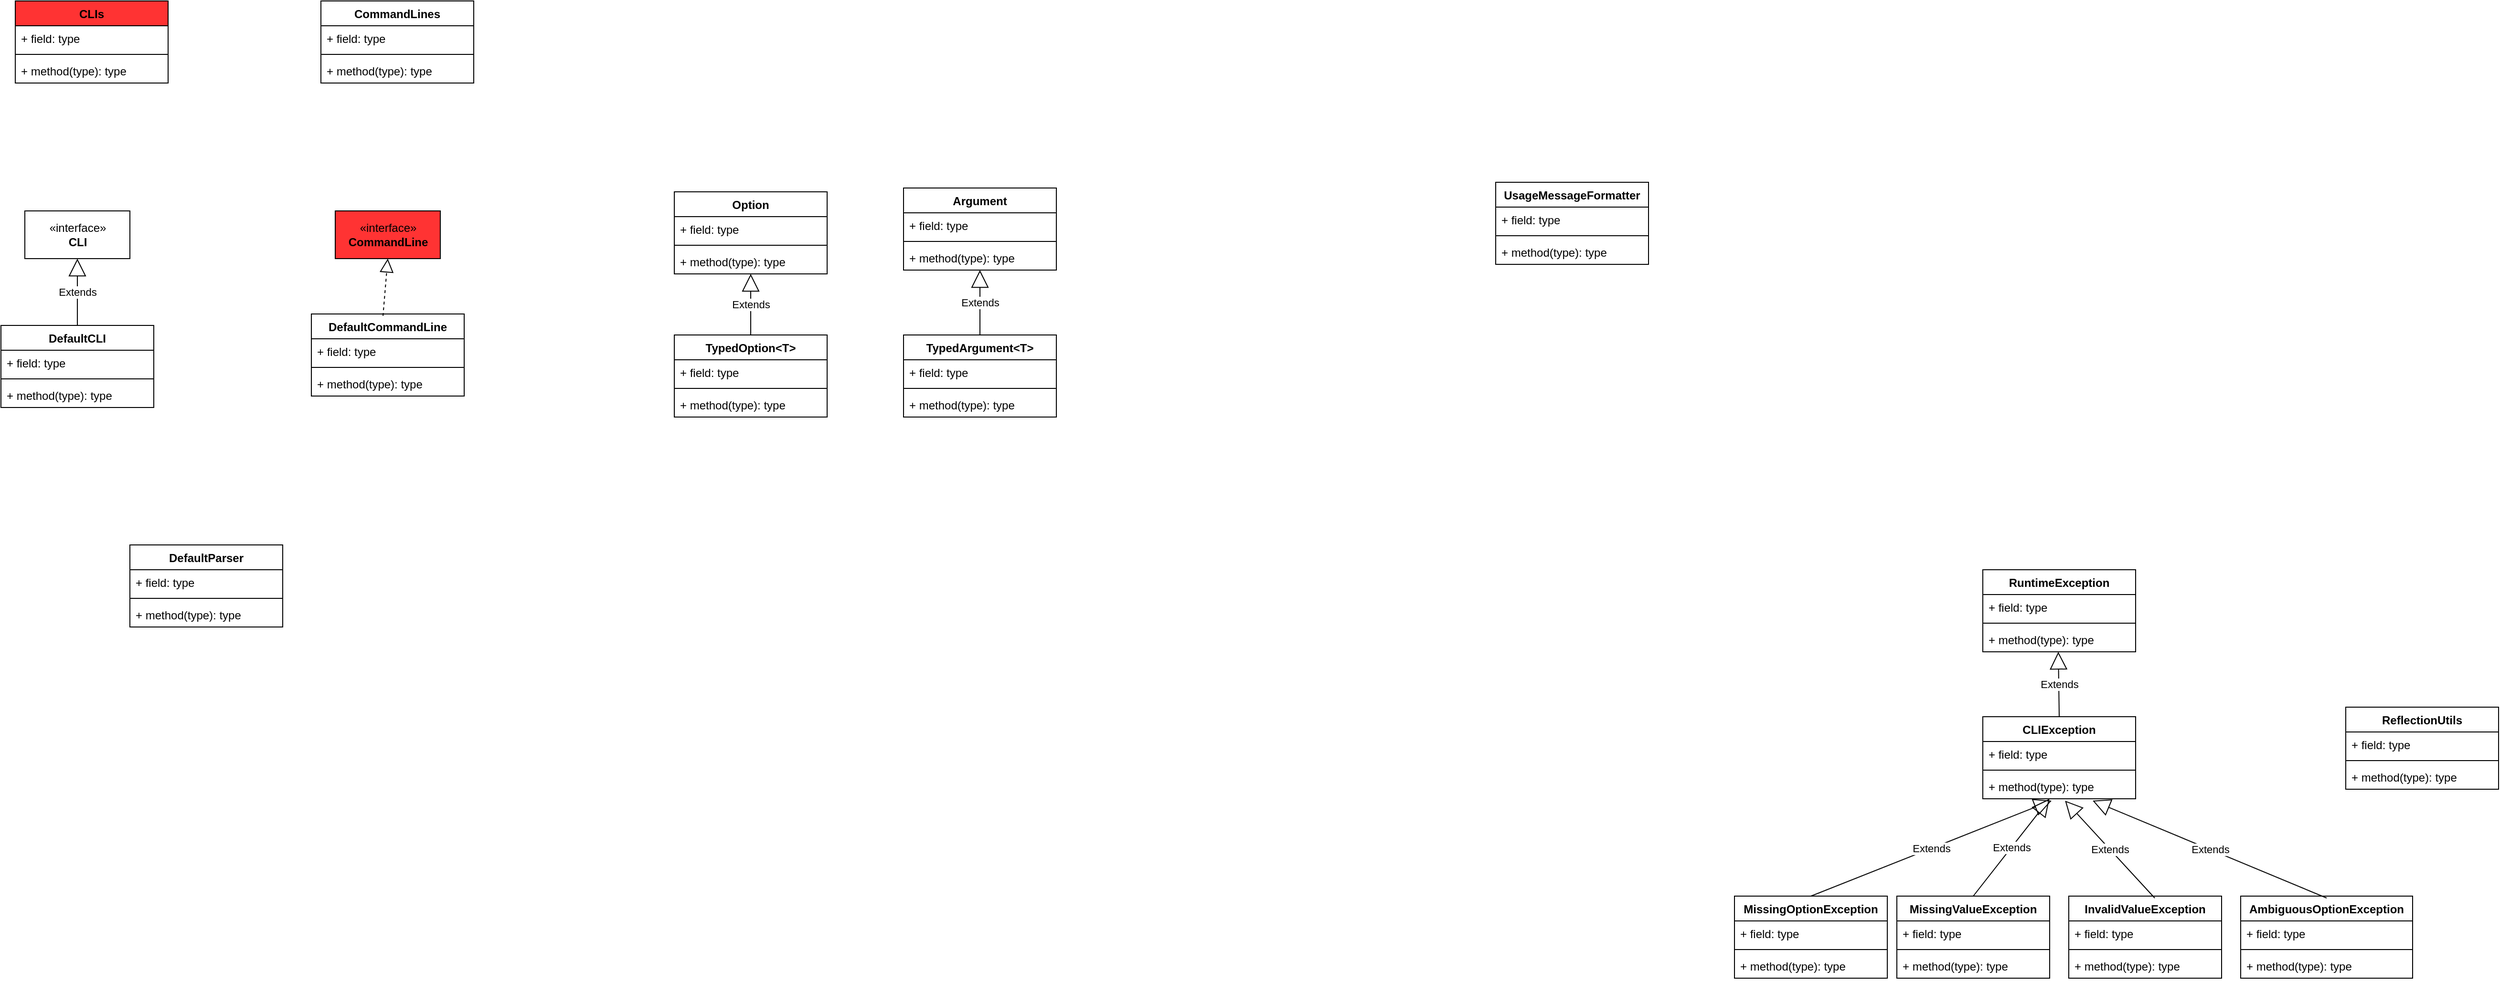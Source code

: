 <mxfile version="13.9.8" type="device" pages="3"><diagram id="QbP-6TuzUSQkgMNv9xkP" name="cli"><mxGraphModel dx="2965" dy="1488" grid="1" gridSize="10" guides="1" tooltips="1" connect="1" arrows="1" fold="1" page="1" pageScale="1" pageWidth="33000" pageHeight="46810" math="0" shadow="0"><root><mxCell id="0"/><mxCell id="1" parent="0"/><mxCell id="k7VLW4rx9YT8nXtQYK7c-1" value="«interface»&lt;br&gt;&lt;b&gt;CLI&lt;/b&gt;" style="html=1;" parent="1" vertex="1"><mxGeometry x="450" y="270" width="110" height="50" as="geometry"/></mxCell><mxCell id="k7VLW4rx9YT8nXtQYK7c-2" value="DefaultCLI" style="swimlane;fontStyle=1;align=center;verticalAlign=top;childLayout=stackLayout;horizontal=1;startSize=26;horizontalStack=0;resizeParent=1;resizeParentMax=0;resizeLast=0;collapsible=1;marginBottom=0;" parent="1" vertex="1"><mxGeometry x="425" y="390" width="160" height="86" as="geometry"/></mxCell><mxCell id="k7VLW4rx9YT8nXtQYK7c-3" value="+ field: type" style="text;strokeColor=none;fillColor=none;align=left;verticalAlign=top;spacingLeft=4;spacingRight=4;overflow=hidden;rotatable=0;points=[[0,0.5],[1,0.5]];portConstraint=eastwest;" parent="k7VLW4rx9YT8nXtQYK7c-2" vertex="1"><mxGeometry y="26" width="160" height="26" as="geometry"/></mxCell><mxCell id="k7VLW4rx9YT8nXtQYK7c-4" value="" style="line;strokeWidth=1;fillColor=none;align=left;verticalAlign=middle;spacingTop=-1;spacingLeft=3;spacingRight=3;rotatable=0;labelPosition=right;points=[];portConstraint=eastwest;" parent="k7VLW4rx9YT8nXtQYK7c-2" vertex="1"><mxGeometry y="52" width="160" height="8" as="geometry"/></mxCell><mxCell id="k7VLW4rx9YT8nXtQYK7c-5" value="+ method(type): type" style="text;strokeColor=none;fillColor=none;align=left;verticalAlign=top;spacingLeft=4;spacingRight=4;overflow=hidden;rotatable=0;points=[[0,0.5],[1,0.5]];portConstraint=eastwest;" parent="k7VLW4rx9YT8nXtQYK7c-2" vertex="1"><mxGeometry y="60" width="160" height="26" as="geometry"/></mxCell><mxCell id="k7VLW4rx9YT8nXtQYK7c-6" value="Extends" style="endArrow=block;endSize=16;endFill=0;html=1;entryX=0.5;entryY=1;entryDx=0;entryDy=0;exitX=0.5;exitY=0;exitDx=0;exitDy=0;" parent="1" source="k7VLW4rx9YT8nXtQYK7c-2" target="k7VLW4rx9YT8nXtQYK7c-1" edge="1"><mxGeometry width="160" relative="1" as="geometry"><mxPoint x="500" y="380" as="sourcePoint"/><mxPoint x="660" y="380" as="targetPoint"/></mxGeometry></mxCell><mxCell id="k7VLW4rx9YT8nXtQYK7c-7" value="Option" style="swimlane;fontStyle=1;align=center;verticalAlign=top;childLayout=stackLayout;horizontal=1;startSize=26;horizontalStack=0;resizeParent=1;resizeParentMax=0;resizeLast=0;collapsible=1;marginBottom=0;" parent="1" vertex="1"><mxGeometry x="1130" y="250" width="160" height="86" as="geometry"/></mxCell><mxCell id="k7VLW4rx9YT8nXtQYK7c-8" value="+ field: type" style="text;strokeColor=none;fillColor=none;align=left;verticalAlign=top;spacingLeft=4;spacingRight=4;overflow=hidden;rotatable=0;points=[[0,0.5],[1,0.5]];portConstraint=eastwest;" parent="k7VLW4rx9YT8nXtQYK7c-7" vertex="1"><mxGeometry y="26" width="160" height="26" as="geometry"/></mxCell><mxCell id="k7VLW4rx9YT8nXtQYK7c-9" value="" style="line;strokeWidth=1;fillColor=none;align=left;verticalAlign=middle;spacingTop=-1;spacingLeft=3;spacingRight=3;rotatable=0;labelPosition=right;points=[];portConstraint=eastwest;" parent="k7VLW4rx9YT8nXtQYK7c-7" vertex="1"><mxGeometry y="52" width="160" height="8" as="geometry"/></mxCell><mxCell id="k7VLW4rx9YT8nXtQYK7c-10" value="+ method(type): type" style="text;strokeColor=none;fillColor=none;align=left;verticalAlign=top;spacingLeft=4;spacingRight=4;overflow=hidden;rotatable=0;points=[[0,0.5],[1,0.5]];portConstraint=eastwest;" parent="k7VLW4rx9YT8nXtQYK7c-7" vertex="1"><mxGeometry y="60" width="160" height="26" as="geometry"/></mxCell><mxCell id="k7VLW4rx9YT8nXtQYK7c-11" value="TypedOption&lt;T&gt;" style="swimlane;fontStyle=1;align=center;verticalAlign=top;childLayout=stackLayout;horizontal=1;startSize=26;horizontalStack=0;resizeParent=1;resizeParentMax=0;resizeLast=0;collapsible=1;marginBottom=0;" parent="1" vertex="1"><mxGeometry x="1130" y="400" width="160" height="86" as="geometry"/></mxCell><mxCell id="k7VLW4rx9YT8nXtQYK7c-15" value="Extends" style="endArrow=block;endSize=16;endFill=0;html=1;" parent="k7VLW4rx9YT8nXtQYK7c-11" target="k7VLW4rx9YT8nXtQYK7c-10" edge="1"><mxGeometry width="160" relative="1" as="geometry"><mxPoint x="80" as="sourcePoint"/><mxPoint x="80" y="-80" as="targetPoint"/></mxGeometry></mxCell><mxCell id="k7VLW4rx9YT8nXtQYK7c-12" value="+ field: type" style="text;strokeColor=none;fillColor=none;align=left;verticalAlign=top;spacingLeft=4;spacingRight=4;overflow=hidden;rotatable=0;points=[[0,0.5],[1,0.5]];portConstraint=eastwest;" parent="k7VLW4rx9YT8nXtQYK7c-11" vertex="1"><mxGeometry y="26" width="160" height="26" as="geometry"/></mxCell><mxCell id="k7VLW4rx9YT8nXtQYK7c-13" value="" style="line;strokeWidth=1;fillColor=none;align=left;verticalAlign=middle;spacingTop=-1;spacingLeft=3;spacingRight=3;rotatable=0;labelPosition=right;points=[];portConstraint=eastwest;" parent="k7VLW4rx9YT8nXtQYK7c-11" vertex="1"><mxGeometry y="52" width="160" height="8" as="geometry"/></mxCell><mxCell id="k7VLW4rx9YT8nXtQYK7c-14" value="+ method(type): type" style="text;strokeColor=none;fillColor=none;align=left;verticalAlign=top;spacingLeft=4;spacingRight=4;overflow=hidden;rotatable=0;points=[[0,0.5],[1,0.5]];portConstraint=eastwest;" parent="k7VLW4rx9YT8nXtQYK7c-11" vertex="1"><mxGeometry y="60" width="160" height="26" as="geometry"/></mxCell><mxCell id="k7VLW4rx9YT8nXtQYK7c-16" value="Argument" style="swimlane;fontStyle=1;align=center;verticalAlign=top;childLayout=stackLayout;horizontal=1;startSize=26;horizontalStack=0;resizeParent=1;resizeParentMax=0;resizeLast=0;collapsible=1;marginBottom=0;" parent="1" vertex="1"><mxGeometry x="1370" y="246" width="160" height="86" as="geometry"/></mxCell><mxCell id="k7VLW4rx9YT8nXtQYK7c-17" value="+ field: type" style="text;strokeColor=none;fillColor=none;align=left;verticalAlign=top;spacingLeft=4;spacingRight=4;overflow=hidden;rotatable=0;points=[[0,0.5],[1,0.5]];portConstraint=eastwest;" parent="k7VLW4rx9YT8nXtQYK7c-16" vertex="1"><mxGeometry y="26" width="160" height="26" as="geometry"/></mxCell><mxCell id="k7VLW4rx9YT8nXtQYK7c-18" value="" style="line;strokeWidth=1;fillColor=none;align=left;verticalAlign=middle;spacingTop=-1;spacingLeft=3;spacingRight=3;rotatable=0;labelPosition=right;points=[];portConstraint=eastwest;" parent="k7VLW4rx9YT8nXtQYK7c-16" vertex="1"><mxGeometry y="52" width="160" height="8" as="geometry"/></mxCell><mxCell id="k7VLW4rx9YT8nXtQYK7c-19" value="+ method(type): type" style="text;strokeColor=none;fillColor=none;align=left;verticalAlign=top;spacingLeft=4;spacingRight=4;overflow=hidden;rotatable=0;points=[[0,0.5],[1,0.5]];portConstraint=eastwest;" parent="k7VLW4rx9YT8nXtQYK7c-16" vertex="1"><mxGeometry y="60" width="160" height="26" as="geometry"/></mxCell><mxCell id="k7VLW4rx9YT8nXtQYK7c-20" value="TypedArgument&lt;T&gt;" style="swimlane;fontStyle=1;align=center;verticalAlign=top;childLayout=stackLayout;horizontal=1;startSize=26;horizontalStack=0;resizeParent=1;resizeParentMax=0;resizeLast=0;collapsible=1;marginBottom=0;" parent="1" vertex="1"><mxGeometry x="1370" y="400" width="160" height="86" as="geometry"/></mxCell><mxCell id="k7VLW4rx9YT8nXtQYK7c-21" value="+ field: type" style="text;strokeColor=none;fillColor=none;align=left;verticalAlign=top;spacingLeft=4;spacingRight=4;overflow=hidden;rotatable=0;points=[[0,0.5],[1,0.5]];portConstraint=eastwest;" parent="k7VLW4rx9YT8nXtQYK7c-20" vertex="1"><mxGeometry y="26" width="160" height="26" as="geometry"/></mxCell><mxCell id="k7VLW4rx9YT8nXtQYK7c-22" value="" style="line;strokeWidth=1;fillColor=none;align=left;verticalAlign=middle;spacingTop=-1;spacingLeft=3;spacingRight=3;rotatable=0;labelPosition=right;points=[];portConstraint=eastwest;" parent="k7VLW4rx9YT8nXtQYK7c-20" vertex="1"><mxGeometry y="52" width="160" height="8" as="geometry"/></mxCell><mxCell id="k7VLW4rx9YT8nXtQYK7c-23" value="+ method(type): type" style="text;strokeColor=none;fillColor=none;align=left;verticalAlign=top;spacingLeft=4;spacingRight=4;overflow=hidden;rotatable=0;points=[[0,0.5],[1,0.5]];portConstraint=eastwest;" parent="k7VLW4rx9YT8nXtQYK7c-20" vertex="1"><mxGeometry y="60" width="160" height="26" as="geometry"/></mxCell><mxCell id="k7VLW4rx9YT8nXtQYK7c-24" value="Extends" style="endArrow=block;endSize=16;endFill=0;html=1;exitX=0.5;exitY=0;exitDx=0;exitDy=0;" parent="1" source="k7VLW4rx9YT8nXtQYK7c-20" target="k7VLW4rx9YT8nXtQYK7c-19" edge="1"><mxGeometry width="160" relative="1" as="geometry"><mxPoint x="1450" y="420" as="sourcePoint"/><mxPoint x="1610" y="420" as="targetPoint"/></mxGeometry></mxCell><mxCell id="QRtP03ZW2Zj_1gk1Pa5E-1" value="UsageMessageFormatter" style="swimlane;fontStyle=1;align=center;verticalAlign=top;childLayout=stackLayout;horizontal=1;startSize=26;horizontalStack=0;resizeParent=1;resizeParentMax=0;resizeLast=0;collapsible=1;marginBottom=0;" parent="1" vertex="1"><mxGeometry x="1990" y="240" width="160" height="86" as="geometry"/></mxCell><mxCell id="QRtP03ZW2Zj_1gk1Pa5E-2" value="+ field: type" style="text;strokeColor=none;fillColor=none;align=left;verticalAlign=top;spacingLeft=4;spacingRight=4;overflow=hidden;rotatable=0;points=[[0,0.5],[1,0.5]];portConstraint=eastwest;" parent="QRtP03ZW2Zj_1gk1Pa5E-1" vertex="1"><mxGeometry y="26" width="160" height="26" as="geometry"/></mxCell><mxCell id="QRtP03ZW2Zj_1gk1Pa5E-3" value="" style="line;strokeWidth=1;fillColor=none;align=left;verticalAlign=middle;spacingTop=-1;spacingLeft=3;spacingRight=3;rotatable=0;labelPosition=right;points=[];portConstraint=eastwest;" parent="QRtP03ZW2Zj_1gk1Pa5E-1" vertex="1"><mxGeometry y="52" width="160" height="8" as="geometry"/></mxCell><mxCell id="QRtP03ZW2Zj_1gk1Pa5E-4" value="+ method(type): type" style="text;strokeColor=none;fillColor=none;align=left;verticalAlign=top;spacingLeft=4;spacingRight=4;overflow=hidden;rotatable=0;points=[[0,0.5],[1,0.5]];portConstraint=eastwest;" parent="QRtP03ZW2Zj_1gk1Pa5E-1" vertex="1"><mxGeometry y="60" width="160" height="26" as="geometry"/></mxCell><mxCell id="FptORcVAcEYDnQw0PrZR-1" value="CLIs" style="swimlane;fontStyle=1;align=center;verticalAlign=top;childLayout=stackLayout;horizontal=1;startSize=26;horizontalStack=0;resizeParent=1;resizeParentMax=0;resizeLast=0;collapsible=1;marginBottom=0;fillColor=#FF3333;" vertex="1" parent="1"><mxGeometry x="440" y="50" width="160" height="86" as="geometry"/></mxCell><mxCell id="FptORcVAcEYDnQw0PrZR-2" value="+ field: type" style="text;strokeColor=none;fillColor=none;align=left;verticalAlign=top;spacingLeft=4;spacingRight=4;overflow=hidden;rotatable=0;points=[[0,0.5],[1,0.5]];portConstraint=eastwest;" vertex="1" parent="FptORcVAcEYDnQw0PrZR-1"><mxGeometry y="26" width="160" height="26" as="geometry"/></mxCell><mxCell id="FptORcVAcEYDnQw0PrZR-3" value="" style="line;strokeWidth=1;fillColor=none;align=left;verticalAlign=middle;spacingTop=-1;spacingLeft=3;spacingRight=3;rotatable=0;labelPosition=right;points=[];portConstraint=eastwest;" vertex="1" parent="FptORcVAcEYDnQw0PrZR-1"><mxGeometry y="52" width="160" height="8" as="geometry"/></mxCell><mxCell id="FptORcVAcEYDnQw0PrZR-4" value="+ method(type): type" style="text;strokeColor=none;fillColor=none;align=left;verticalAlign=top;spacingLeft=4;spacingRight=4;overflow=hidden;rotatable=0;points=[[0,0.5],[1,0.5]];portConstraint=eastwest;" vertex="1" parent="FptORcVAcEYDnQw0PrZR-1"><mxGeometry y="60" width="160" height="26" as="geometry"/></mxCell><mxCell id="FptORcVAcEYDnQw0PrZR-5" value="«interface»&lt;br&gt;&lt;b&gt;CommandLine&lt;/b&gt;" style="html=1;fillColor=#FF3333;" vertex="1" parent="1"><mxGeometry x="775" y="270" width="110" height="50" as="geometry"/></mxCell><mxCell id="FptORcVAcEYDnQw0PrZR-6" value="DefaultCommandLine" style="swimlane;fontStyle=1;align=center;verticalAlign=top;childLayout=stackLayout;horizontal=1;startSize=26;horizontalStack=0;resizeParent=1;resizeParentMax=0;resizeLast=0;collapsible=1;marginBottom=0;fillColor=#FFFFFF;" vertex="1" parent="1"><mxGeometry x="750" y="378" width="160" height="86" as="geometry"/></mxCell><mxCell id="FptORcVAcEYDnQw0PrZR-10" value="" style="endArrow=block;dashed=1;endFill=0;endSize=12;html=1;entryX=0.5;entryY=1;entryDx=0;entryDy=0;" edge="1" parent="FptORcVAcEYDnQw0PrZR-6" target="FptORcVAcEYDnQw0PrZR-5"><mxGeometry width="160" relative="1" as="geometry"><mxPoint x="75" y="2" as="sourcePoint"/><mxPoint x="235" y="2" as="targetPoint"/></mxGeometry></mxCell><mxCell id="FptORcVAcEYDnQw0PrZR-7" value="+ field: type" style="text;strokeColor=none;fillColor=none;align=left;verticalAlign=top;spacingLeft=4;spacingRight=4;overflow=hidden;rotatable=0;points=[[0,0.5],[1,0.5]];portConstraint=eastwest;" vertex="1" parent="FptORcVAcEYDnQw0PrZR-6"><mxGeometry y="26" width="160" height="26" as="geometry"/></mxCell><mxCell id="FptORcVAcEYDnQw0PrZR-8" value="" style="line;strokeWidth=1;fillColor=none;align=left;verticalAlign=middle;spacingTop=-1;spacingLeft=3;spacingRight=3;rotatable=0;labelPosition=right;points=[];portConstraint=eastwest;" vertex="1" parent="FptORcVAcEYDnQw0PrZR-6"><mxGeometry y="52" width="160" height="8" as="geometry"/></mxCell><mxCell id="FptORcVAcEYDnQw0PrZR-9" value="+ method(type): type" style="text;strokeColor=none;fillColor=none;align=left;verticalAlign=top;spacingLeft=4;spacingRight=4;overflow=hidden;rotatable=0;points=[[0,0.5],[1,0.5]];portConstraint=eastwest;" vertex="1" parent="FptORcVAcEYDnQw0PrZR-6"><mxGeometry y="60" width="160" height="26" as="geometry"/></mxCell><mxCell id="FptORcVAcEYDnQw0PrZR-11" value="DefaultParser" style="swimlane;fontStyle=1;align=center;verticalAlign=top;childLayout=stackLayout;horizontal=1;startSize=26;horizontalStack=0;resizeParent=1;resizeParentMax=0;resizeLast=0;collapsible=1;marginBottom=0;fillColor=#FFFFFF;" vertex="1" parent="1"><mxGeometry x="560" y="620" width="160" height="86" as="geometry"/></mxCell><mxCell id="FptORcVAcEYDnQw0PrZR-12" value="+ field: type" style="text;strokeColor=none;fillColor=none;align=left;verticalAlign=top;spacingLeft=4;spacingRight=4;overflow=hidden;rotatable=0;points=[[0,0.5],[1,0.5]];portConstraint=eastwest;" vertex="1" parent="FptORcVAcEYDnQw0PrZR-11"><mxGeometry y="26" width="160" height="26" as="geometry"/></mxCell><mxCell id="FptORcVAcEYDnQw0PrZR-13" value="" style="line;strokeWidth=1;fillColor=none;align=left;verticalAlign=middle;spacingTop=-1;spacingLeft=3;spacingRight=3;rotatable=0;labelPosition=right;points=[];portConstraint=eastwest;" vertex="1" parent="FptORcVAcEYDnQw0PrZR-11"><mxGeometry y="52" width="160" height="8" as="geometry"/></mxCell><mxCell id="FptORcVAcEYDnQw0PrZR-14" value="+ method(type): type" style="text;strokeColor=none;fillColor=none;align=left;verticalAlign=top;spacingLeft=4;spacingRight=4;overflow=hidden;rotatable=0;points=[[0,0.5],[1,0.5]];portConstraint=eastwest;" vertex="1" parent="FptORcVAcEYDnQw0PrZR-11"><mxGeometry y="60" width="160" height="26" as="geometry"/></mxCell><mxCell id="FptORcVAcEYDnQw0PrZR-15" value="CommandLines" style="swimlane;fontStyle=1;align=center;verticalAlign=top;childLayout=stackLayout;horizontal=1;startSize=26;horizontalStack=0;resizeParent=1;resizeParentMax=0;resizeLast=0;collapsible=1;marginBottom=0;fillColor=#FFFFFF;" vertex="1" parent="1"><mxGeometry x="760" y="50" width="160" height="86" as="geometry"/></mxCell><mxCell id="FptORcVAcEYDnQw0PrZR-16" value="+ field: type" style="text;strokeColor=none;fillColor=none;align=left;verticalAlign=top;spacingLeft=4;spacingRight=4;overflow=hidden;rotatable=0;points=[[0,0.5],[1,0.5]];portConstraint=eastwest;" vertex="1" parent="FptORcVAcEYDnQw0PrZR-15"><mxGeometry y="26" width="160" height="26" as="geometry"/></mxCell><mxCell id="FptORcVAcEYDnQw0PrZR-17" value="" style="line;strokeWidth=1;fillColor=none;align=left;verticalAlign=middle;spacingTop=-1;spacingLeft=3;spacingRight=3;rotatable=0;labelPosition=right;points=[];portConstraint=eastwest;" vertex="1" parent="FptORcVAcEYDnQw0PrZR-15"><mxGeometry y="52" width="160" height="8" as="geometry"/></mxCell><mxCell id="FptORcVAcEYDnQw0PrZR-18" value="+ method(type): type" style="text;strokeColor=none;fillColor=none;align=left;verticalAlign=top;spacingLeft=4;spacingRight=4;overflow=hidden;rotatable=0;points=[[0,0.5],[1,0.5]];portConstraint=eastwest;" vertex="1" parent="FptORcVAcEYDnQw0PrZR-15"><mxGeometry y="60" width="160" height="26" as="geometry"/></mxCell><mxCell id="mwrHhDTTIgDTvDUQFep3-1" value="CLIException" style="swimlane;fontStyle=1;align=center;verticalAlign=top;childLayout=stackLayout;horizontal=1;startSize=26;horizontalStack=0;resizeParent=1;resizeParentMax=0;resizeLast=0;collapsible=1;marginBottom=0;fillColor=#FFFFFF;" vertex="1" parent="1"><mxGeometry x="2500" y="800" width="160" height="86" as="geometry"/></mxCell><mxCell id="mwrHhDTTIgDTvDUQFep3-9" value="Extends" style="endArrow=block;endSize=16;endFill=0;html=1;entryX=0.494;entryY=1;entryDx=0;entryDy=0;entryPerimeter=0;" edge="1" parent="mwrHhDTTIgDTvDUQFep3-1" target="mwrHhDTTIgDTvDUQFep3-8"><mxGeometry width="160" relative="1" as="geometry"><mxPoint x="80" as="sourcePoint"/><mxPoint x="240" as="targetPoint"/></mxGeometry></mxCell><mxCell id="mwrHhDTTIgDTvDUQFep3-2" value="+ field: type" style="text;strokeColor=none;fillColor=none;align=left;verticalAlign=top;spacingLeft=4;spacingRight=4;overflow=hidden;rotatable=0;points=[[0,0.5],[1,0.5]];portConstraint=eastwest;" vertex="1" parent="mwrHhDTTIgDTvDUQFep3-1"><mxGeometry y="26" width="160" height="26" as="geometry"/></mxCell><mxCell id="mwrHhDTTIgDTvDUQFep3-3" value="" style="line;strokeWidth=1;fillColor=none;align=left;verticalAlign=middle;spacingTop=-1;spacingLeft=3;spacingRight=3;rotatable=0;labelPosition=right;points=[];portConstraint=eastwest;" vertex="1" parent="mwrHhDTTIgDTvDUQFep3-1"><mxGeometry y="52" width="160" height="8" as="geometry"/></mxCell><mxCell id="mwrHhDTTIgDTvDUQFep3-4" value="+ method(type): type" style="text;strokeColor=none;fillColor=none;align=left;verticalAlign=top;spacingLeft=4;spacingRight=4;overflow=hidden;rotatable=0;points=[[0,0.5],[1,0.5]];portConstraint=eastwest;" vertex="1" parent="mwrHhDTTIgDTvDUQFep3-1"><mxGeometry y="60" width="160" height="26" as="geometry"/></mxCell><mxCell id="mwrHhDTTIgDTvDUQFep3-5" value="RuntimeException" style="swimlane;fontStyle=1;align=center;verticalAlign=top;childLayout=stackLayout;horizontal=1;startSize=26;horizontalStack=0;resizeParent=1;resizeParentMax=0;resizeLast=0;collapsible=1;marginBottom=0;fillColor=#FFFFFF;" vertex="1" parent="1"><mxGeometry x="2500" y="646" width="160" height="86" as="geometry"/></mxCell><mxCell id="mwrHhDTTIgDTvDUQFep3-6" value="+ field: type" style="text;strokeColor=none;fillColor=none;align=left;verticalAlign=top;spacingLeft=4;spacingRight=4;overflow=hidden;rotatable=0;points=[[0,0.5],[1,0.5]];portConstraint=eastwest;" vertex="1" parent="mwrHhDTTIgDTvDUQFep3-5"><mxGeometry y="26" width="160" height="26" as="geometry"/></mxCell><mxCell id="mwrHhDTTIgDTvDUQFep3-7" value="" style="line;strokeWidth=1;fillColor=none;align=left;verticalAlign=middle;spacingTop=-1;spacingLeft=3;spacingRight=3;rotatable=0;labelPosition=right;points=[];portConstraint=eastwest;" vertex="1" parent="mwrHhDTTIgDTvDUQFep3-5"><mxGeometry y="52" width="160" height="8" as="geometry"/></mxCell><mxCell id="mwrHhDTTIgDTvDUQFep3-8" value="+ method(type): type" style="text;strokeColor=none;fillColor=none;align=left;verticalAlign=top;spacingLeft=4;spacingRight=4;overflow=hidden;rotatable=0;points=[[0,0.5],[1,0.5]];portConstraint=eastwest;" vertex="1" parent="mwrHhDTTIgDTvDUQFep3-5"><mxGeometry y="60" width="160" height="26" as="geometry"/></mxCell><mxCell id="mwrHhDTTIgDTvDUQFep3-10" value="MissingOptionException" style="swimlane;fontStyle=1;align=center;verticalAlign=top;childLayout=stackLayout;horizontal=1;startSize=26;horizontalStack=0;resizeParent=1;resizeParentMax=0;resizeLast=0;collapsible=1;marginBottom=0;fillColor=#FFFFFF;" vertex="1" parent="1"><mxGeometry x="2240" y="988" width="160" height="86" as="geometry"/></mxCell><mxCell id="mwrHhDTTIgDTvDUQFep3-14" value="Extends" style="endArrow=block;endSize=16;endFill=0;html=1;entryX=0.45;entryY=1.077;entryDx=0;entryDy=0;entryPerimeter=0;" edge="1" parent="mwrHhDTTIgDTvDUQFep3-10" target="mwrHhDTTIgDTvDUQFep3-4"><mxGeometry width="160" relative="1" as="geometry"><mxPoint x="80" as="sourcePoint"/><mxPoint x="240" as="targetPoint"/></mxGeometry></mxCell><mxCell id="mwrHhDTTIgDTvDUQFep3-11" value="+ field: type" style="text;strokeColor=none;fillColor=none;align=left;verticalAlign=top;spacingLeft=4;spacingRight=4;overflow=hidden;rotatable=0;points=[[0,0.5],[1,0.5]];portConstraint=eastwest;" vertex="1" parent="mwrHhDTTIgDTvDUQFep3-10"><mxGeometry y="26" width="160" height="26" as="geometry"/></mxCell><mxCell id="mwrHhDTTIgDTvDUQFep3-12" value="" style="line;strokeWidth=1;fillColor=none;align=left;verticalAlign=middle;spacingTop=-1;spacingLeft=3;spacingRight=3;rotatable=0;labelPosition=right;points=[];portConstraint=eastwest;" vertex="1" parent="mwrHhDTTIgDTvDUQFep3-10"><mxGeometry y="52" width="160" height="8" as="geometry"/></mxCell><mxCell id="mwrHhDTTIgDTvDUQFep3-13" value="+ method(type): type" style="text;strokeColor=none;fillColor=none;align=left;verticalAlign=top;spacingLeft=4;spacingRight=4;overflow=hidden;rotatable=0;points=[[0,0.5],[1,0.5]];portConstraint=eastwest;" vertex="1" parent="mwrHhDTTIgDTvDUQFep3-10"><mxGeometry y="60" width="160" height="26" as="geometry"/></mxCell><mxCell id="mwrHhDTTIgDTvDUQFep3-15" value="MissingValueException" style="swimlane;fontStyle=1;align=center;verticalAlign=top;childLayout=stackLayout;horizontal=1;startSize=26;horizontalStack=0;resizeParent=1;resizeParentMax=0;resizeLast=0;collapsible=1;marginBottom=0;fillColor=#FFFFFF;" vertex="1" parent="1"><mxGeometry x="2410" y="988" width="160" height="86" as="geometry"/></mxCell><mxCell id="mwrHhDTTIgDTvDUQFep3-19" value="Extends" style="endArrow=block;endSize=16;endFill=0;html=1;" edge="1" parent="mwrHhDTTIgDTvDUQFep3-15" target="mwrHhDTTIgDTvDUQFep3-4"><mxGeometry width="160" relative="1" as="geometry"><mxPoint x="80" as="sourcePoint"/><mxPoint x="240" as="targetPoint"/></mxGeometry></mxCell><mxCell id="mwrHhDTTIgDTvDUQFep3-16" value="+ field: type" style="text;strokeColor=none;fillColor=none;align=left;verticalAlign=top;spacingLeft=4;spacingRight=4;overflow=hidden;rotatable=0;points=[[0,0.5],[1,0.5]];portConstraint=eastwest;" vertex="1" parent="mwrHhDTTIgDTvDUQFep3-15"><mxGeometry y="26" width="160" height="26" as="geometry"/></mxCell><mxCell id="mwrHhDTTIgDTvDUQFep3-17" value="" style="line;strokeWidth=1;fillColor=none;align=left;verticalAlign=middle;spacingTop=-1;spacingLeft=3;spacingRight=3;rotatable=0;labelPosition=right;points=[];portConstraint=eastwest;" vertex="1" parent="mwrHhDTTIgDTvDUQFep3-15"><mxGeometry y="52" width="160" height="8" as="geometry"/></mxCell><mxCell id="mwrHhDTTIgDTvDUQFep3-18" value="+ method(type): type" style="text;strokeColor=none;fillColor=none;align=left;verticalAlign=top;spacingLeft=4;spacingRight=4;overflow=hidden;rotatable=0;points=[[0,0.5],[1,0.5]];portConstraint=eastwest;" vertex="1" parent="mwrHhDTTIgDTvDUQFep3-15"><mxGeometry y="60" width="160" height="26" as="geometry"/></mxCell><mxCell id="mwrHhDTTIgDTvDUQFep3-20" value="InvalidValueException" style="swimlane;fontStyle=1;align=center;verticalAlign=top;childLayout=stackLayout;horizontal=1;startSize=26;horizontalStack=0;resizeParent=1;resizeParentMax=0;resizeLast=0;collapsible=1;marginBottom=0;fillColor=#FFFFFF;" vertex="1" parent="1"><mxGeometry x="2590" y="988" width="160" height="86" as="geometry"/></mxCell><mxCell id="mwrHhDTTIgDTvDUQFep3-24" value="Extends" style="endArrow=block;endSize=16;endFill=0;html=1;entryX=0.538;entryY=1.077;entryDx=0;entryDy=0;entryPerimeter=0;" edge="1" parent="mwrHhDTTIgDTvDUQFep3-20" target="mwrHhDTTIgDTvDUQFep3-4"><mxGeometry width="160" relative="1" as="geometry"><mxPoint x="90" y="2" as="sourcePoint"/><mxPoint x="250" y="2" as="targetPoint"/></mxGeometry></mxCell><mxCell id="mwrHhDTTIgDTvDUQFep3-21" value="+ field: type" style="text;strokeColor=none;fillColor=none;align=left;verticalAlign=top;spacingLeft=4;spacingRight=4;overflow=hidden;rotatable=0;points=[[0,0.5],[1,0.5]];portConstraint=eastwest;" vertex="1" parent="mwrHhDTTIgDTvDUQFep3-20"><mxGeometry y="26" width="160" height="26" as="geometry"/></mxCell><mxCell id="mwrHhDTTIgDTvDUQFep3-22" value="" style="line;strokeWidth=1;fillColor=none;align=left;verticalAlign=middle;spacingTop=-1;spacingLeft=3;spacingRight=3;rotatable=0;labelPosition=right;points=[];portConstraint=eastwest;" vertex="1" parent="mwrHhDTTIgDTvDUQFep3-20"><mxGeometry y="52" width="160" height="8" as="geometry"/></mxCell><mxCell id="mwrHhDTTIgDTvDUQFep3-23" value="+ method(type): type" style="text;strokeColor=none;fillColor=none;align=left;verticalAlign=top;spacingLeft=4;spacingRight=4;overflow=hidden;rotatable=0;points=[[0,0.5],[1,0.5]];portConstraint=eastwest;" vertex="1" parent="mwrHhDTTIgDTvDUQFep3-20"><mxGeometry y="60" width="160" height="26" as="geometry"/></mxCell><mxCell id="mwrHhDTTIgDTvDUQFep3-25" value="AmbiguousOptionException" style="swimlane;fontStyle=1;align=center;verticalAlign=top;childLayout=stackLayout;horizontal=1;startSize=26;horizontalStack=0;resizeParent=1;resizeParentMax=0;resizeLast=0;collapsible=1;marginBottom=0;fillColor=#FFFFFF;" vertex="1" parent="1"><mxGeometry x="2770" y="988" width="180" height="86" as="geometry"/></mxCell><mxCell id="mwrHhDTTIgDTvDUQFep3-29" value="Extends" style="endArrow=block;endSize=16;endFill=0;html=1;entryX=0.719;entryY=1.077;entryDx=0;entryDy=0;entryPerimeter=0;" edge="1" parent="mwrHhDTTIgDTvDUQFep3-25" target="mwrHhDTTIgDTvDUQFep3-4"><mxGeometry width="160" relative="1" as="geometry"><mxPoint x="90" y="2" as="sourcePoint"/><mxPoint x="250" y="2" as="targetPoint"/></mxGeometry></mxCell><mxCell id="mwrHhDTTIgDTvDUQFep3-26" value="+ field: type" style="text;strokeColor=none;fillColor=none;align=left;verticalAlign=top;spacingLeft=4;spacingRight=4;overflow=hidden;rotatable=0;points=[[0,0.5],[1,0.5]];portConstraint=eastwest;" vertex="1" parent="mwrHhDTTIgDTvDUQFep3-25"><mxGeometry y="26" width="180" height="26" as="geometry"/></mxCell><mxCell id="mwrHhDTTIgDTvDUQFep3-27" value="" style="line;strokeWidth=1;fillColor=none;align=left;verticalAlign=middle;spacingTop=-1;spacingLeft=3;spacingRight=3;rotatable=0;labelPosition=right;points=[];portConstraint=eastwest;" vertex="1" parent="mwrHhDTTIgDTvDUQFep3-25"><mxGeometry y="52" width="180" height="8" as="geometry"/></mxCell><mxCell id="mwrHhDTTIgDTvDUQFep3-28" value="+ method(type): type" style="text;strokeColor=none;fillColor=none;align=left;verticalAlign=top;spacingLeft=4;spacingRight=4;overflow=hidden;rotatable=0;points=[[0,0.5],[1,0.5]];portConstraint=eastwest;" vertex="1" parent="mwrHhDTTIgDTvDUQFep3-25"><mxGeometry y="60" width="180" height="26" as="geometry"/></mxCell><mxCell id="x8j38ju4AxuN7tygO6-B-1" value="ReflectionUtils" style="swimlane;fontStyle=1;align=center;verticalAlign=top;childLayout=stackLayout;horizontal=1;startSize=26;horizontalStack=0;resizeParent=1;resizeParentMax=0;resizeLast=0;collapsible=1;marginBottom=0;fillColor=#FFFFFF;" vertex="1" parent="1"><mxGeometry x="2880" y="790" width="160" height="86" as="geometry"/></mxCell><mxCell id="x8j38ju4AxuN7tygO6-B-2" value="+ field: type" style="text;strokeColor=none;fillColor=none;align=left;verticalAlign=top;spacingLeft=4;spacingRight=4;overflow=hidden;rotatable=0;points=[[0,0.5],[1,0.5]];portConstraint=eastwest;" vertex="1" parent="x8j38ju4AxuN7tygO6-B-1"><mxGeometry y="26" width="160" height="26" as="geometry"/></mxCell><mxCell id="x8j38ju4AxuN7tygO6-B-3" value="" style="line;strokeWidth=1;fillColor=none;align=left;verticalAlign=middle;spacingTop=-1;spacingLeft=3;spacingRight=3;rotatable=0;labelPosition=right;points=[];portConstraint=eastwest;" vertex="1" parent="x8j38ju4AxuN7tygO6-B-1"><mxGeometry y="52" width="160" height="8" as="geometry"/></mxCell><mxCell id="x8j38ju4AxuN7tygO6-B-4" value="+ method(type): type" style="text;strokeColor=none;fillColor=none;align=left;verticalAlign=top;spacingLeft=4;spacingRight=4;overflow=hidden;rotatable=0;points=[[0,0.5],[1,0.5]];portConstraint=eastwest;" vertex="1" parent="x8j38ju4AxuN7tygO6-B-1"><mxGeometry y="60" width="160" height="26" as="geometry"/></mxCell></root></mxGraphModel></diagram><diagram id="MyIIWIjCXCMuRvTTlhpl" name="annotations"><mxGraphModel dx="1186" dy="595" grid="1" gridSize="10" guides="1" tooltips="1" connect="1" arrows="1" fold="1" page="1" pageScale="1" pageWidth="33000" pageHeight="46810" math="0" shadow="0"><root><mxCell id="THmbETZtAkXZdbEtY5oO-0"/><mxCell id="THmbETZtAkXZdbEtY5oO-1" parent="THmbETZtAkXZdbEtY5oO-0"/><mxCell id="fk79KyiI4dmahgVbDOty-0" value="CLIConfigurator" style="swimlane;fontStyle=1;align=center;verticalAlign=top;childLayout=stackLayout;horizontal=1;startSize=26;horizontalStack=0;resizeParent=1;resizeParentMax=0;resizeLast=0;collapsible=1;marginBottom=0;fillColor=#FF3333;" vertex="1" parent="THmbETZtAkXZdbEtY5oO-1"><mxGeometry x="410" y="200" width="160" height="86" as="geometry"/></mxCell><mxCell id="fk79KyiI4dmahgVbDOty-1" value="+ field: type" style="text;strokeColor=none;fillColor=none;align=left;verticalAlign=top;spacingLeft=4;spacingRight=4;overflow=hidden;rotatable=0;points=[[0,0.5],[1,0.5]];portConstraint=eastwest;" vertex="1" parent="fk79KyiI4dmahgVbDOty-0"><mxGeometry y="26" width="160" height="26" as="geometry"/></mxCell><mxCell id="fk79KyiI4dmahgVbDOty-2" value="" style="line;strokeWidth=1;fillColor=none;align=left;verticalAlign=middle;spacingTop=-1;spacingLeft=3;spacingRight=3;rotatable=0;labelPosition=right;points=[];portConstraint=eastwest;" vertex="1" parent="fk79KyiI4dmahgVbDOty-0"><mxGeometry y="52" width="160" height="8" as="geometry"/></mxCell><mxCell id="fk79KyiI4dmahgVbDOty-3" value="+ method(type): type" style="text;strokeColor=none;fillColor=none;align=left;verticalAlign=top;spacingLeft=4;spacingRight=4;overflow=hidden;rotatable=0;points=[[0,0.5],[1,0.5]];portConstraint=eastwest;" vertex="1" parent="fk79KyiI4dmahgVbDOty-0"><mxGeometry y="60" width="160" height="26" as="geometry"/></mxCell><mxCell id="fk79KyiI4dmahgVbDOty-12" value="«interface»&lt;br&gt;&lt;b&gt;@Description&lt;/b&gt;" style="html=1;fillColor=#FFFFFF;" vertex="1" parent="THmbETZtAkXZdbEtY5oO-1"><mxGeometry x="220" y="530" width="110" height="50" as="geometry"/></mxCell><mxCell id="fk79KyiI4dmahgVbDOty-13" value="«interface»&lt;br&gt;&lt;b&gt;@Summary&lt;/b&gt;" style="html=1;fillColor=#FFFFFF;" vertex="1" parent="THmbETZtAkXZdbEtY5oO-1"><mxGeometry x="220" y="420" width="110" height="50" as="geometry"/></mxCell><mxCell id="fk79KyiI4dmahgVbDOty-14" value="«interface»&lt;br&gt;&lt;b&gt;@Option&lt;/b&gt;" style="html=1;fillColor=#FFFFFF;" vertex="1" parent="THmbETZtAkXZdbEtY5oO-1"><mxGeometry x="410" y="420" width="110" height="50" as="geometry"/></mxCell><mxCell id="fk79KyiI4dmahgVbDOty-15" value="«interface»&lt;br&gt;&lt;b&gt;@Argument&lt;/b&gt;" style="html=1;fillColor=#FFFFFF;" vertex="1" parent="THmbETZtAkXZdbEtY5oO-1"><mxGeometry x="410" y="530" width="110" height="50" as="geometry"/></mxCell><mxCell id="fk79KyiI4dmahgVbDOty-16" value="«interface»&lt;br&gt;&lt;b&gt;@Name&lt;/b&gt;" style="html=1;fillColor=#FFFFFF;" vertex="1" parent="THmbETZtAkXZdbEtY5oO-1"><mxGeometry x="210" y="660" width="110" height="50" as="geometry"/></mxCell><mxCell id="fk79KyiI4dmahgVbDOty-17" value="«interface»&lt;br&gt;&lt;b&gt;@Hidden&lt;/b&gt;" style="html=1;fillColor=#FFFFFF;" vertex="1" parent="THmbETZtAkXZdbEtY5oO-1"><mxGeometry x="410" y="660" width="110" height="50" as="geometry"/></mxCell><mxCell id="fk79KyiI4dmahgVbDOty-22" value="«interface»&lt;br&gt;&lt;b&gt;@ParsedAsList&lt;/b&gt;" style="html=1;fillColor=#FFFFFF;" vertex="1" parent="THmbETZtAkXZdbEtY5oO-1"><mxGeometry x="630" y="420" width="110" height="50" as="geometry"/></mxCell><mxCell id="fk79KyiI4dmahgVbDOty-23" value="«interface»&lt;br&gt;&lt;b&gt;@ConvertedBy&lt;/b&gt;" style="html=1;fillColor=#FFFFFF;" vertex="1" parent="THmbETZtAkXZdbEtY5oO-1"><mxGeometry x="630" y="530" width="110" height="50" as="geometry"/></mxCell><mxCell id="fk79KyiI4dmahgVbDOty-24" value="«interface»&lt;br&gt;&lt;b&gt;@DefaultValue&lt;/b&gt;" style="html=1;fillColor=#FFFFFF;" vertex="1" parent="THmbETZtAkXZdbEtY5oO-1"><mxGeometry x="630" y="650" width="110" height="50" as="geometry"/></mxCell></root></mxGraphModel></diagram><diagram id="4DfHxT5BAUFe9XH1UcXV" name="converters"><mxGraphModel dx="1186" dy="595" grid="1" gridSize="10" guides="1" tooltips="1" connect="1" arrows="1" fold="1" page="1" pageScale="1" pageWidth="33000" pageHeight="46810" math="0" shadow="0"><root><mxCell id="IaRASKhQ8wFJ-qj4Bkvz-0"/><mxCell id="IaRASKhQ8wFJ-qj4Bkvz-1" parent="IaRASKhQ8wFJ-qj4Bkvz-0"/><mxCell id="9v82DMuxblXr0cOYNsjz-0" value="«interface»&lt;br&gt;&lt;b&gt;Converter&amp;lt;T&amp;gt;&lt;/b&gt;" style="html=1;fillColor=#FFFFFF;" vertex="1" parent="IaRASKhQ8wFJ-qj4Bkvz-1"><mxGeometry x="2990" y="810" width="110" height="50" as="geometry"/></mxCell><mxCell id="9v82DMuxblXr0cOYNsjz-1" value="BooleanConverter" style="swimlane;fontStyle=1;align=center;verticalAlign=top;childLayout=stackLayout;horizontal=1;startSize=26;horizontalStack=0;resizeParent=1;resizeParentMax=0;resizeLast=0;collapsible=1;marginBottom=0;fillColor=#FFFFFF;" vertex="1" parent="IaRASKhQ8wFJ-qj4Bkvz-1"><mxGeometry x="2810" y="950" width="160" height="86" as="geometry"/></mxCell><mxCell id="9v82DMuxblXr0cOYNsjz-5" value="" style="endArrow=block;dashed=1;endFill=0;endSize=12;html=1;entryX=0.5;entryY=1;entryDx=0;entryDy=0;" edge="1" parent="9v82DMuxblXr0cOYNsjz-1" target="9v82DMuxblXr0cOYNsjz-0"><mxGeometry width="160" relative="1" as="geometry"><mxPoint x="90" as="sourcePoint"/><mxPoint x="250" as="targetPoint"/></mxGeometry></mxCell><mxCell id="9v82DMuxblXr0cOYNsjz-2" value="+ field: type" style="text;strokeColor=none;fillColor=none;align=left;verticalAlign=top;spacingLeft=4;spacingRight=4;overflow=hidden;rotatable=0;points=[[0,0.5],[1,0.5]];portConstraint=eastwest;" vertex="1" parent="9v82DMuxblXr0cOYNsjz-1"><mxGeometry y="26" width="160" height="26" as="geometry"/></mxCell><mxCell id="9v82DMuxblXr0cOYNsjz-3" value="" style="line;strokeWidth=1;fillColor=none;align=left;verticalAlign=middle;spacingTop=-1;spacingLeft=3;spacingRight=3;rotatable=0;labelPosition=right;points=[];portConstraint=eastwest;" vertex="1" parent="9v82DMuxblXr0cOYNsjz-1"><mxGeometry y="52" width="160" height="8" as="geometry"/></mxCell><mxCell id="9v82DMuxblXr0cOYNsjz-4" value="+ method(type): type" style="text;strokeColor=none;fillColor=none;align=left;verticalAlign=top;spacingLeft=4;spacingRight=4;overflow=hidden;rotatable=0;points=[[0,0.5],[1,0.5]];portConstraint=eastwest;" vertex="1" parent="9v82DMuxblXr0cOYNsjz-1"><mxGeometry y="60" width="160" height="26" as="geometry"/></mxCell><mxCell id="9v82DMuxblXr0cOYNsjz-6" value="CharacterConverter" style="swimlane;fontStyle=1;align=center;verticalAlign=top;childLayout=stackLayout;horizontal=1;startSize=26;horizontalStack=0;resizeParent=1;resizeParentMax=0;resizeLast=0;collapsible=1;marginBottom=0;fillColor=#FFFFFF;" vertex="1" parent="IaRASKhQ8wFJ-qj4Bkvz-1"><mxGeometry x="2990" y="948" width="160" height="86" as="geometry"/></mxCell><mxCell id="9v82DMuxblXr0cOYNsjz-7" value="+ field: type" style="text;strokeColor=none;fillColor=none;align=left;verticalAlign=top;spacingLeft=4;spacingRight=4;overflow=hidden;rotatable=0;points=[[0,0.5],[1,0.5]];portConstraint=eastwest;" vertex="1" parent="9v82DMuxblXr0cOYNsjz-6"><mxGeometry y="26" width="160" height="26" as="geometry"/></mxCell><mxCell id="9v82DMuxblXr0cOYNsjz-8" value="" style="line;strokeWidth=1;fillColor=none;align=left;verticalAlign=middle;spacingTop=-1;spacingLeft=3;spacingRight=3;rotatable=0;labelPosition=right;points=[];portConstraint=eastwest;" vertex="1" parent="9v82DMuxblXr0cOYNsjz-6"><mxGeometry y="52" width="160" height="8" as="geometry"/></mxCell><mxCell id="9v82DMuxblXr0cOYNsjz-9" value="+ method(type): type" style="text;strokeColor=none;fillColor=none;align=left;verticalAlign=top;spacingLeft=4;spacingRight=4;overflow=hidden;rotatable=0;points=[[0,0.5],[1,0.5]];portConstraint=eastwest;" vertex="1" parent="9v82DMuxblXr0cOYNsjz-6"><mxGeometry y="60" width="160" height="26" as="geometry"/></mxCell></root></mxGraphModel></diagram></mxfile>